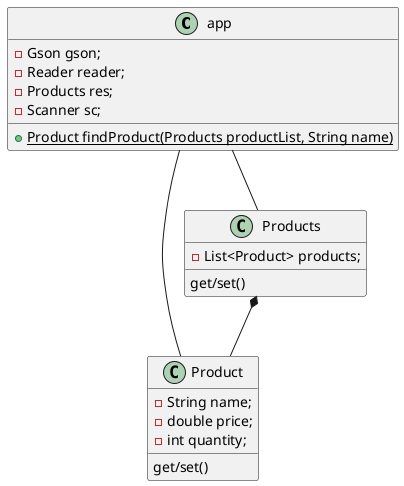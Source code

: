 @startuml
'https://plantuml.com/class-diagram

class app{
    - Gson gson;
    - Reader reader;
    - Products res;
    - Scanner sc;
    + {static} Product findProduct(Products productList, String name)
}

class Product {
    - String name;
    - double price;
    - int quantity;
    get/set()
}

class Products {
    - List<Product> products;
    get/set()
}
Products*--Product
app--Product
app--Products
@enduml